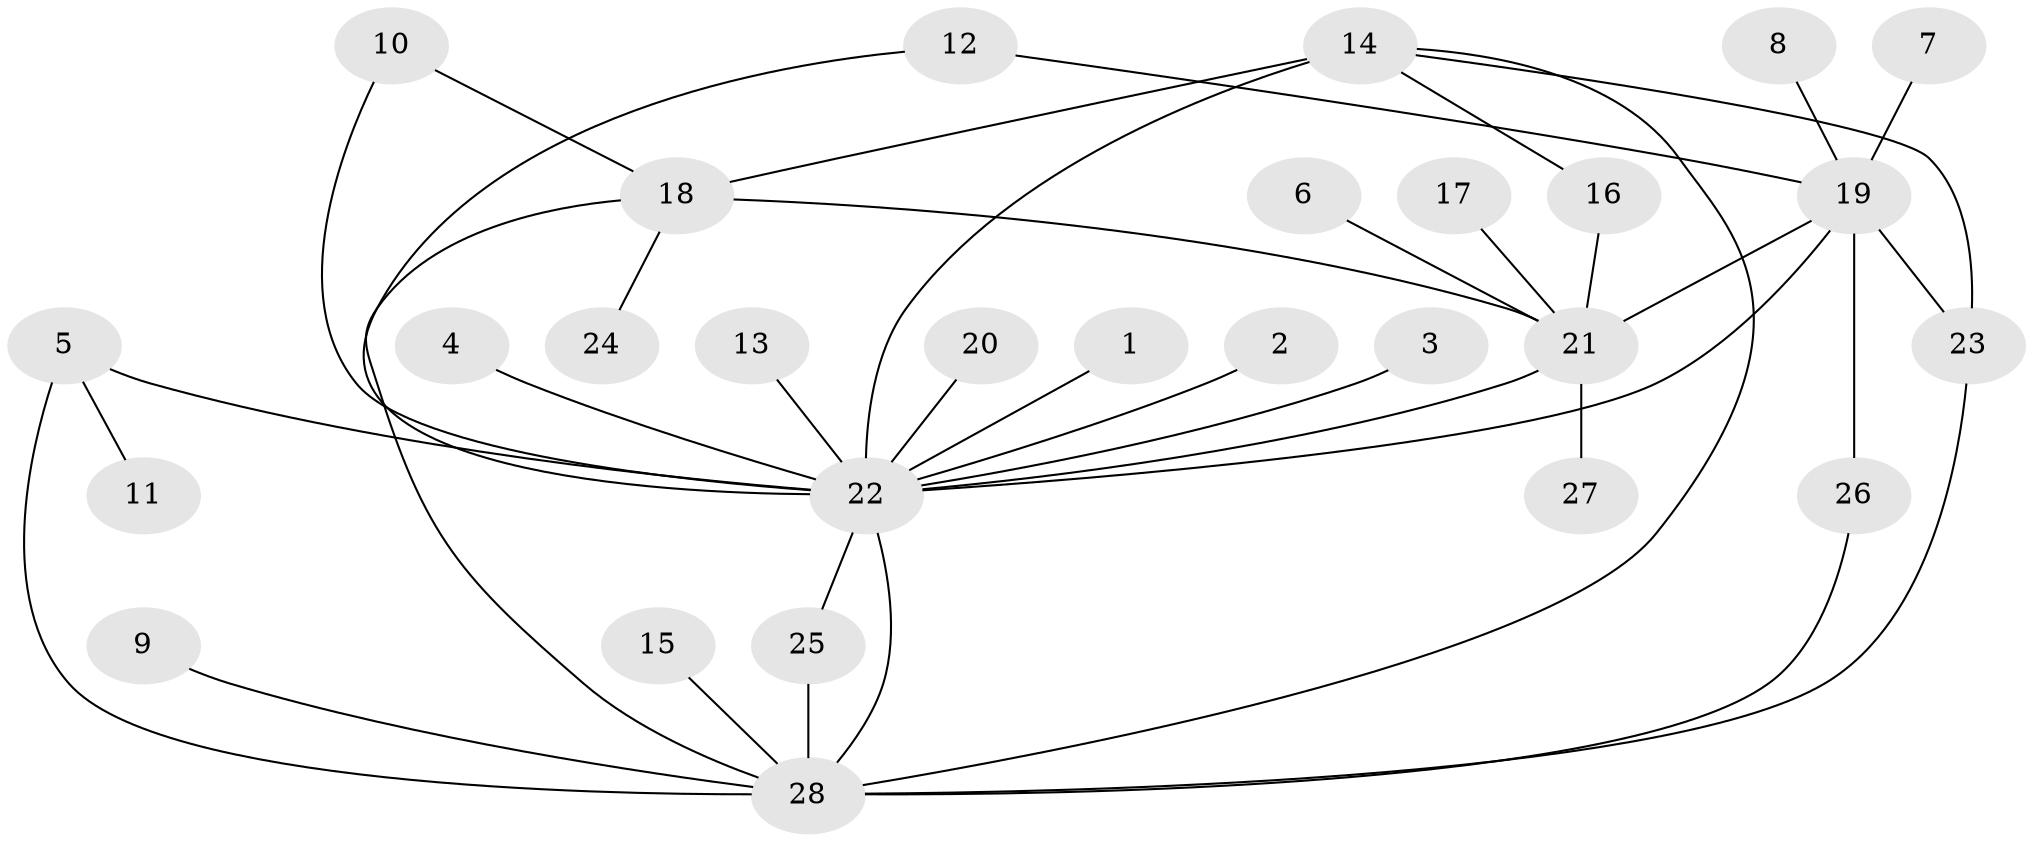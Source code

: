 // original degree distribution, {18: 0.018518518518518517, 2: 0.2222222222222222, 1: 0.5, 4: 0.07407407407407407, 9: 0.018518518518518517, 5: 0.018518518518518517, 3: 0.09259259259259259, 10: 0.018518518518518517, 11: 0.018518518518518517, 7: 0.018518518518518517}
// Generated by graph-tools (version 1.1) at 2025/49/03/09/25 03:49:55]
// undirected, 28 vertices, 39 edges
graph export_dot {
graph [start="1"]
  node [color=gray90,style=filled];
  1;
  2;
  3;
  4;
  5;
  6;
  7;
  8;
  9;
  10;
  11;
  12;
  13;
  14;
  15;
  16;
  17;
  18;
  19;
  20;
  21;
  22;
  23;
  24;
  25;
  26;
  27;
  28;
  1 -- 22 [weight=1.0];
  2 -- 22 [weight=1.0];
  3 -- 22 [weight=1.0];
  4 -- 22 [weight=1.0];
  5 -- 11 [weight=1.0];
  5 -- 22 [weight=2.0];
  5 -- 28 [weight=1.0];
  6 -- 21 [weight=1.0];
  7 -- 19 [weight=1.0];
  8 -- 19 [weight=1.0];
  9 -- 28 [weight=1.0];
  10 -- 18 [weight=1.0];
  10 -- 22 [weight=1.0];
  12 -- 19 [weight=1.0];
  12 -- 22 [weight=1.0];
  13 -- 22 [weight=1.0];
  14 -- 16 [weight=1.0];
  14 -- 18 [weight=2.0];
  14 -- 22 [weight=1.0];
  14 -- 23 [weight=1.0];
  14 -- 28 [weight=1.0];
  15 -- 28 [weight=1.0];
  16 -- 21 [weight=1.0];
  17 -- 21 [weight=1.0];
  18 -- 21 [weight=1.0];
  18 -- 24 [weight=1.0];
  18 -- 28 [weight=1.0];
  19 -- 21 [weight=2.0];
  19 -- 22 [weight=1.0];
  19 -- 23 [weight=1.0];
  19 -- 26 [weight=1.0];
  20 -- 22 [weight=1.0];
  21 -- 22 [weight=1.0];
  21 -- 27 [weight=1.0];
  22 -- 25 [weight=1.0];
  22 -- 28 [weight=1.0];
  23 -- 28 [weight=1.0];
  25 -- 28 [weight=1.0];
  26 -- 28 [weight=1.0];
}
